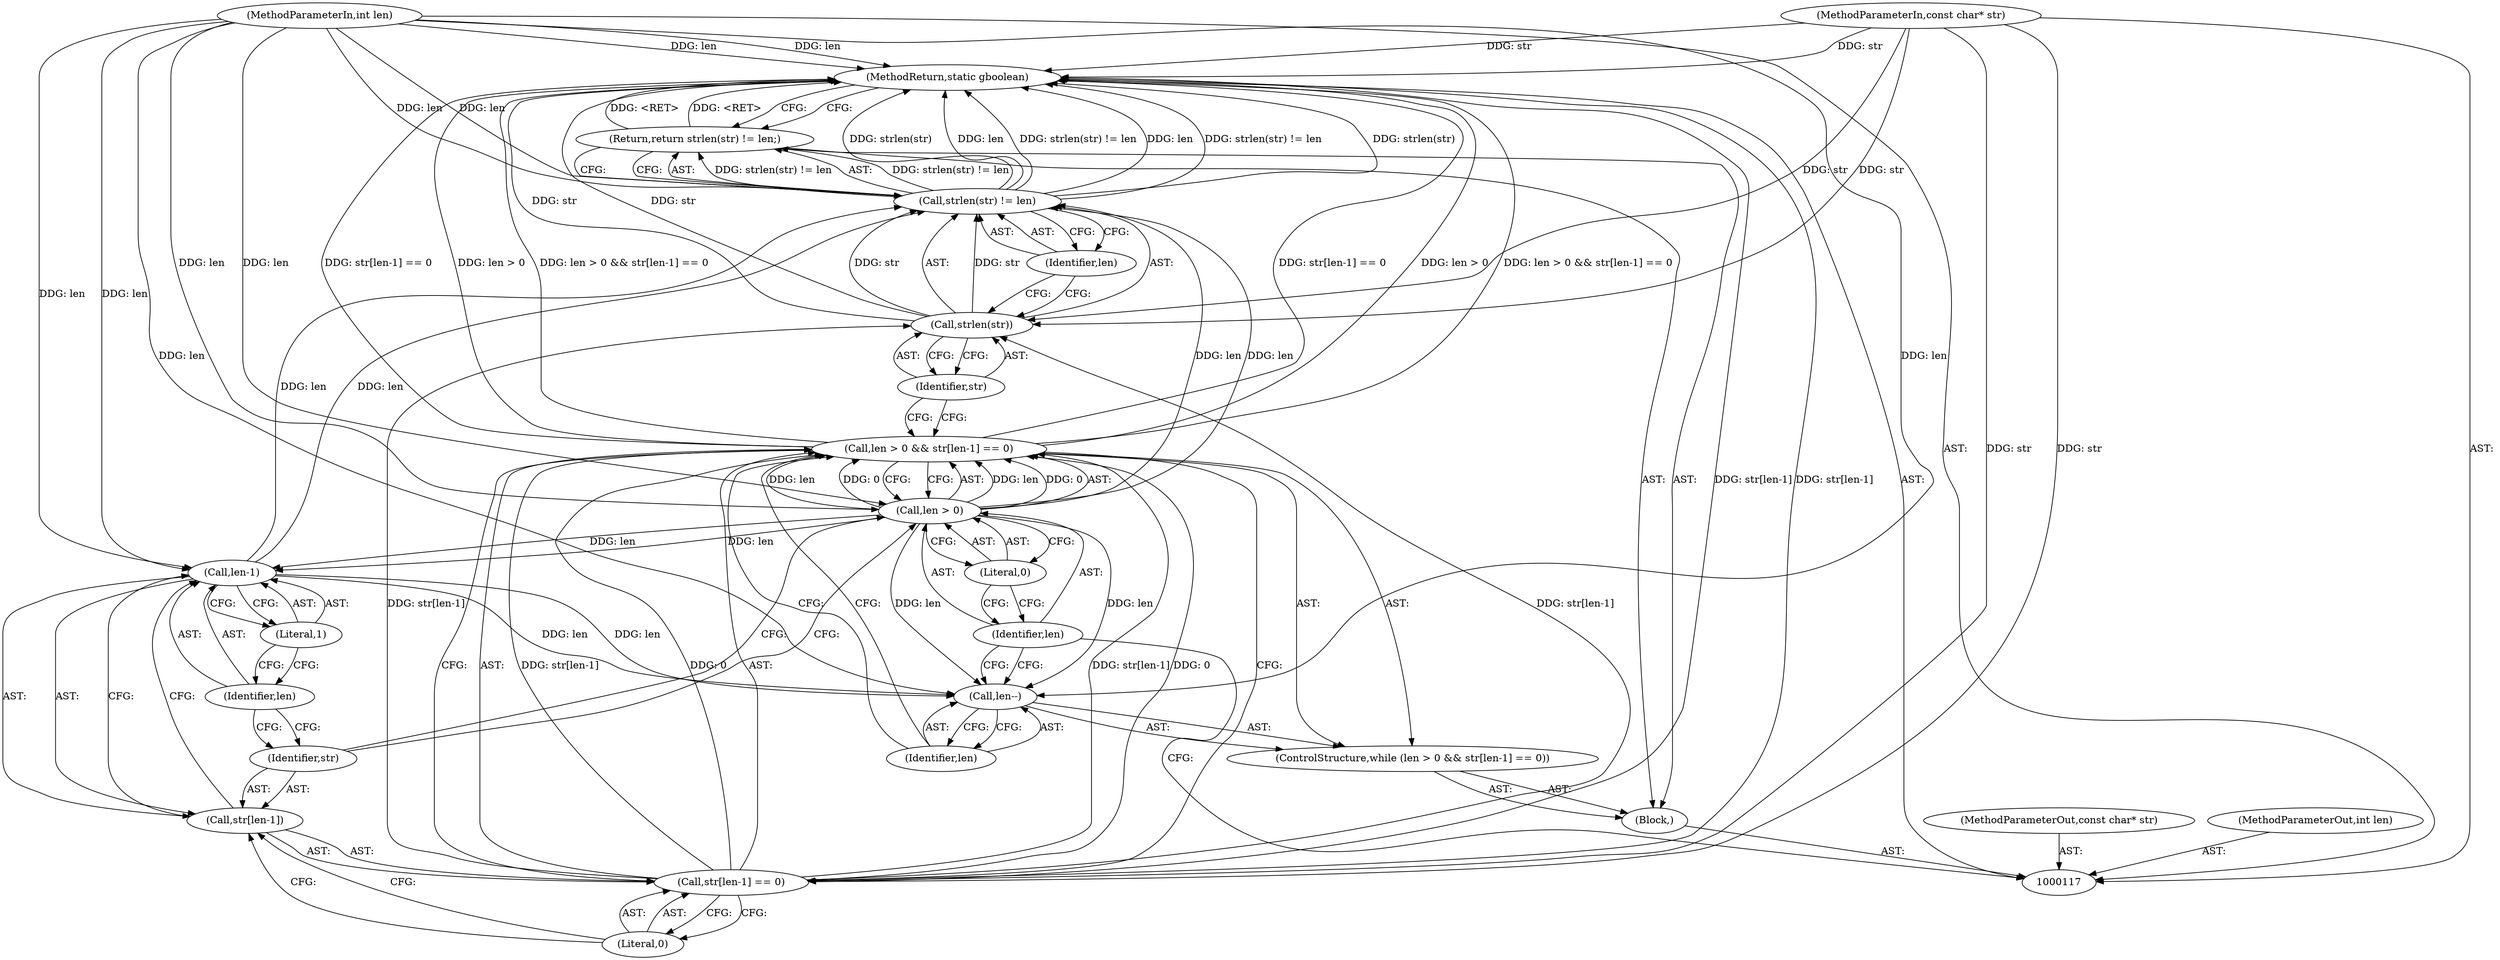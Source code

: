digraph "0_irssi-proxy_85bbc05b21678e80423815d2ef1dfe26208491ab_1" {
"1000140" [label="(MethodReturn,static gboolean)"];
"1000118" [label="(MethodParameterIn,const char* str)"];
"1000877" [label="(MethodParameterOut,const char* str)"];
"1000119" [label="(MethodParameterIn,int len)"];
"1000878" [label="(MethodParameterOut,int len)"];
"1000120" [label="(Block,)"];
"1000121" [label="(ControlStructure,while (len > 0 && str[len-1] == 0))"];
"1000125" [label="(Literal,0)"];
"1000126" [label="(Call,str[len-1] == 0)"];
"1000127" [label="(Call,str[len-1])"];
"1000128" [label="(Identifier,str)"];
"1000129" [label="(Call,len-1)"];
"1000130" [label="(Identifier,len)"];
"1000131" [label="(Literal,1)"];
"1000132" [label="(Literal,0)"];
"1000122" [label="(Call,len > 0 && str[len-1] == 0)"];
"1000123" [label="(Call,len > 0)"];
"1000124" [label="(Identifier,len)"];
"1000133" [label="(Call,len--)"];
"1000134" [label="(Identifier,len)"];
"1000135" [label="(Return,return strlen(str) != len;)"];
"1000138" [label="(Identifier,str)"];
"1000139" [label="(Identifier,len)"];
"1000136" [label="(Call,strlen(str) != len)"];
"1000137" [label="(Call,strlen(str))"];
"1000140" -> "1000117"  [label="AST: "];
"1000140" -> "1000135"  [label="CFG: "];
"1000122" -> "1000140"  [label="DDG: str[len-1] == 0"];
"1000122" -> "1000140"  [label="DDG: len > 0"];
"1000122" -> "1000140"  [label="DDG: len > 0 && str[len-1] == 0"];
"1000126" -> "1000140"  [label="DDG: str[len-1]"];
"1000118" -> "1000140"  [label="DDG: str"];
"1000137" -> "1000140"  [label="DDG: str"];
"1000119" -> "1000140"  [label="DDG: len"];
"1000136" -> "1000140"  [label="DDG: strlen(str)"];
"1000136" -> "1000140"  [label="DDG: len"];
"1000136" -> "1000140"  [label="DDG: strlen(str) != len"];
"1000135" -> "1000140"  [label="DDG: <RET>"];
"1000118" -> "1000117"  [label="AST: "];
"1000118" -> "1000140"  [label="DDG: str"];
"1000118" -> "1000126"  [label="DDG: str"];
"1000118" -> "1000137"  [label="DDG: str"];
"1000877" -> "1000117"  [label="AST: "];
"1000119" -> "1000117"  [label="AST: "];
"1000119" -> "1000140"  [label="DDG: len"];
"1000119" -> "1000123"  [label="DDG: len"];
"1000119" -> "1000129"  [label="DDG: len"];
"1000119" -> "1000133"  [label="DDG: len"];
"1000119" -> "1000136"  [label="DDG: len"];
"1000878" -> "1000117"  [label="AST: "];
"1000120" -> "1000117"  [label="AST: "];
"1000121" -> "1000120"  [label="AST: "];
"1000135" -> "1000120"  [label="AST: "];
"1000121" -> "1000120"  [label="AST: "];
"1000122" -> "1000121"  [label="AST: "];
"1000133" -> "1000121"  [label="AST: "];
"1000125" -> "1000123"  [label="AST: "];
"1000125" -> "1000124"  [label="CFG: "];
"1000123" -> "1000125"  [label="CFG: "];
"1000126" -> "1000122"  [label="AST: "];
"1000126" -> "1000132"  [label="CFG: "];
"1000127" -> "1000126"  [label="AST: "];
"1000132" -> "1000126"  [label="AST: "];
"1000122" -> "1000126"  [label="CFG: "];
"1000126" -> "1000140"  [label="DDG: str[len-1]"];
"1000126" -> "1000122"  [label="DDG: str[len-1]"];
"1000126" -> "1000122"  [label="DDG: 0"];
"1000118" -> "1000126"  [label="DDG: str"];
"1000126" -> "1000137"  [label="DDG: str[len-1]"];
"1000127" -> "1000126"  [label="AST: "];
"1000127" -> "1000129"  [label="CFG: "];
"1000128" -> "1000127"  [label="AST: "];
"1000129" -> "1000127"  [label="AST: "];
"1000132" -> "1000127"  [label="CFG: "];
"1000128" -> "1000127"  [label="AST: "];
"1000128" -> "1000123"  [label="CFG: "];
"1000130" -> "1000128"  [label="CFG: "];
"1000129" -> "1000127"  [label="AST: "];
"1000129" -> "1000131"  [label="CFG: "];
"1000130" -> "1000129"  [label="AST: "];
"1000131" -> "1000129"  [label="AST: "];
"1000127" -> "1000129"  [label="CFG: "];
"1000123" -> "1000129"  [label="DDG: len"];
"1000119" -> "1000129"  [label="DDG: len"];
"1000129" -> "1000133"  [label="DDG: len"];
"1000129" -> "1000136"  [label="DDG: len"];
"1000130" -> "1000129"  [label="AST: "];
"1000130" -> "1000128"  [label="CFG: "];
"1000131" -> "1000130"  [label="CFG: "];
"1000131" -> "1000129"  [label="AST: "];
"1000131" -> "1000130"  [label="CFG: "];
"1000129" -> "1000131"  [label="CFG: "];
"1000132" -> "1000126"  [label="AST: "];
"1000132" -> "1000127"  [label="CFG: "];
"1000126" -> "1000132"  [label="CFG: "];
"1000122" -> "1000121"  [label="AST: "];
"1000122" -> "1000123"  [label="CFG: "];
"1000122" -> "1000126"  [label="CFG: "];
"1000123" -> "1000122"  [label="AST: "];
"1000126" -> "1000122"  [label="AST: "];
"1000134" -> "1000122"  [label="CFG: "];
"1000138" -> "1000122"  [label="CFG: "];
"1000122" -> "1000140"  [label="DDG: str[len-1] == 0"];
"1000122" -> "1000140"  [label="DDG: len > 0"];
"1000122" -> "1000140"  [label="DDG: len > 0 && str[len-1] == 0"];
"1000123" -> "1000122"  [label="DDG: len"];
"1000123" -> "1000122"  [label="DDG: 0"];
"1000126" -> "1000122"  [label="DDG: str[len-1]"];
"1000126" -> "1000122"  [label="DDG: 0"];
"1000123" -> "1000122"  [label="AST: "];
"1000123" -> "1000125"  [label="CFG: "];
"1000124" -> "1000123"  [label="AST: "];
"1000125" -> "1000123"  [label="AST: "];
"1000128" -> "1000123"  [label="CFG: "];
"1000122" -> "1000123"  [label="CFG: "];
"1000123" -> "1000122"  [label="DDG: len"];
"1000123" -> "1000122"  [label="DDG: 0"];
"1000119" -> "1000123"  [label="DDG: len"];
"1000123" -> "1000129"  [label="DDG: len"];
"1000123" -> "1000133"  [label="DDG: len"];
"1000123" -> "1000136"  [label="DDG: len"];
"1000124" -> "1000123"  [label="AST: "];
"1000124" -> "1000133"  [label="CFG: "];
"1000124" -> "1000117"  [label="CFG: "];
"1000125" -> "1000124"  [label="CFG: "];
"1000133" -> "1000121"  [label="AST: "];
"1000133" -> "1000134"  [label="CFG: "];
"1000134" -> "1000133"  [label="AST: "];
"1000124" -> "1000133"  [label="CFG: "];
"1000129" -> "1000133"  [label="DDG: len"];
"1000123" -> "1000133"  [label="DDG: len"];
"1000119" -> "1000133"  [label="DDG: len"];
"1000134" -> "1000133"  [label="AST: "];
"1000134" -> "1000122"  [label="CFG: "];
"1000133" -> "1000134"  [label="CFG: "];
"1000135" -> "1000120"  [label="AST: "];
"1000135" -> "1000136"  [label="CFG: "];
"1000136" -> "1000135"  [label="AST: "];
"1000140" -> "1000135"  [label="CFG: "];
"1000135" -> "1000140"  [label="DDG: <RET>"];
"1000136" -> "1000135"  [label="DDG: strlen(str) != len"];
"1000138" -> "1000137"  [label="AST: "];
"1000138" -> "1000122"  [label="CFG: "];
"1000137" -> "1000138"  [label="CFG: "];
"1000139" -> "1000136"  [label="AST: "];
"1000139" -> "1000137"  [label="CFG: "];
"1000136" -> "1000139"  [label="CFG: "];
"1000136" -> "1000135"  [label="AST: "];
"1000136" -> "1000139"  [label="CFG: "];
"1000137" -> "1000136"  [label="AST: "];
"1000139" -> "1000136"  [label="AST: "];
"1000135" -> "1000136"  [label="CFG: "];
"1000136" -> "1000140"  [label="DDG: strlen(str)"];
"1000136" -> "1000140"  [label="DDG: len"];
"1000136" -> "1000140"  [label="DDG: strlen(str) != len"];
"1000136" -> "1000135"  [label="DDG: strlen(str) != len"];
"1000137" -> "1000136"  [label="DDG: str"];
"1000129" -> "1000136"  [label="DDG: len"];
"1000123" -> "1000136"  [label="DDG: len"];
"1000119" -> "1000136"  [label="DDG: len"];
"1000137" -> "1000136"  [label="AST: "];
"1000137" -> "1000138"  [label="CFG: "];
"1000138" -> "1000137"  [label="AST: "];
"1000139" -> "1000137"  [label="CFG: "];
"1000137" -> "1000140"  [label="DDG: str"];
"1000137" -> "1000136"  [label="DDG: str"];
"1000126" -> "1000137"  [label="DDG: str[len-1]"];
"1000118" -> "1000137"  [label="DDG: str"];
}
